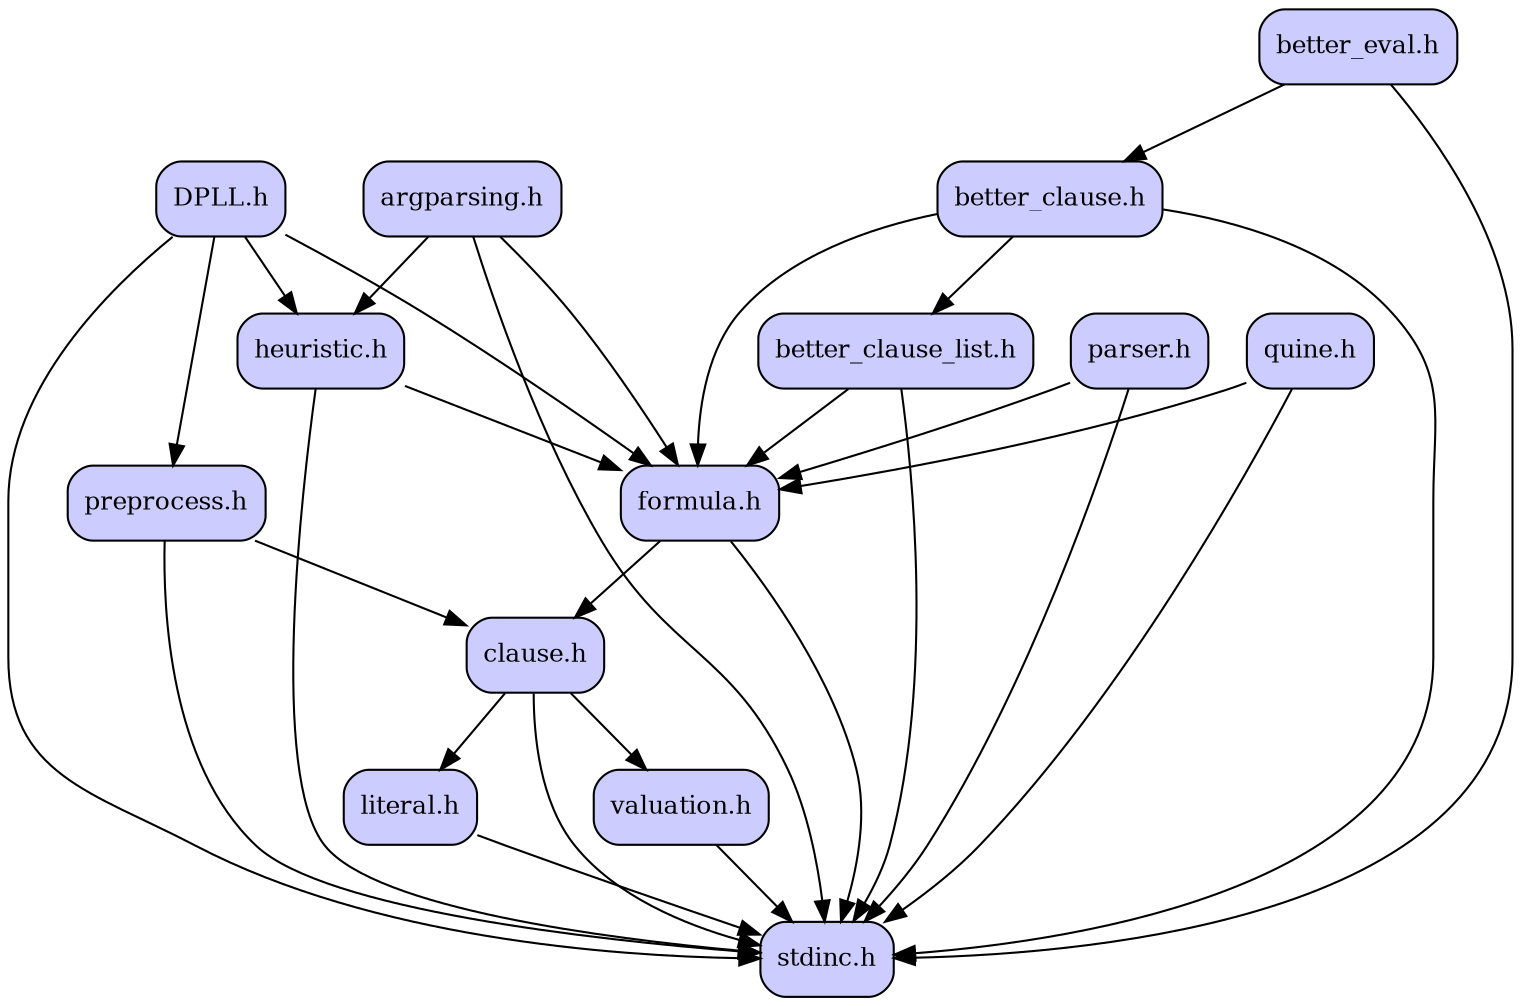 digraph codeviz {
    splines=true
    sep="+15,15"
    overlap=scalexy

    node [shape=Mrecord, fontsize=12]

    node [fillcolor="#ccccff", style=filled] "DPLL.h"             [label = "DPLL.h"]
    node [fillcolor="#ccccff", style=filled] "argparsing.h"       [label = "argparsing.h"]
    node [fillcolor="#ccccff", style=filled] "better_clause.h"    [label = "better_clause.h"]
    node [fillcolor="#ccccff", style=filled] "better_clause_list.h" [label = "better_clause_list.h"]
    node [fillcolor="#ccccff", style=filled] "better_eval.h"      [label = "better_eval.h"]
    node [fillcolor="#ccccff", style=filled] "clause.h"           [label = "clause.h"]
    node [fillcolor="#ccccff", style=filled] "formula.h"          [label = "formula.h"]
    node [fillcolor="#ccccff", style=filled] "heuristic.h"        [label = "heuristic.h"]
    node [fillcolor="#ccccff", style=filled] "literal.h"          [label = "literal.h"]
    node [fillcolor="#ccccff", style=filled] "parser.h"           [label = "parser.h"]
    node [fillcolor="#ccccff", style=filled] "preprocess.h"       [label = "preprocess.h"]
    node [fillcolor="#ccccff", style=filled] "quine.h"            [label = "quine.h"]
    node [fillcolor="#ccccff", style=filled] "stdinc.h"           [label = "stdinc.h"]
    node [fillcolor="#ccccff", style=filled] "valuation.h"        [label = "valuation.h"]

    "DPLL.h"             ->           "stdinc.h"
    "DPLL.h"             ->          "formula.h"
    "DPLL.h"             ->        "heuristic.h"
    "DPLL.h"             ->       "preprocess.h"
    "argparsing.h"       ->           "stdinc.h"
    "argparsing.h"       ->          "formula.h"
    "argparsing.h"       ->        "heuristic.h"
    "better_clause.h"    ->           "stdinc.h"
    "better_clause.h"    ->          "formula.h"
    "better_clause.h"    -> "better_clause_list.h"
    "better_clause_list.h" ->           "stdinc.h"
    "better_clause_list.h" ->          "formula.h"
    "better_eval.h"      ->           "stdinc.h"
    "better_eval.h"      ->    "better_clause.h"
    "clause.h"           ->           "stdinc.h"
    "clause.h"           ->          "literal.h"
    "clause.h"           ->        "valuation.h"
    "formula.h"          ->           "stdinc.h"
    "formula.h"          ->           "clause.h"
    "heuristic.h"        ->           "stdinc.h"
    "heuristic.h"        ->          "formula.h"
    "literal.h"          ->           "stdinc.h"
    "parser.h"           ->           "stdinc.h"
    "parser.h"           ->          "formula.h"
    "preprocess.h"       ->           "stdinc.h"
    "preprocess.h"       ->           "clause.h"
    "quine.h"            ->           "stdinc.h"
    "quine.h"            ->          "formula.h"
    "valuation.h"        ->           "stdinc.h"
}